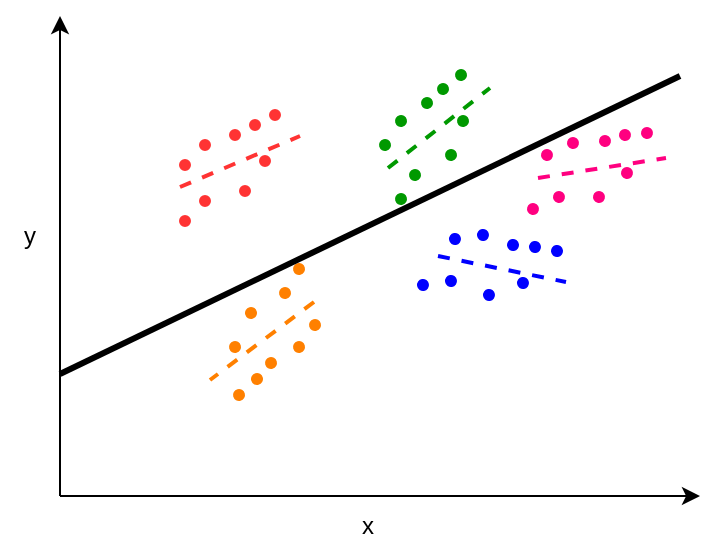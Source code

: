 <mxfile version="21.2.9" type="device">
  <diagram name="Page-1" id="4tvV6hodPbvqZomzXliY">
    <mxGraphModel dx="641" dy="459" grid="1" gridSize="10" guides="1" tooltips="1" connect="1" arrows="1" fold="1" page="1" pageScale="1" pageWidth="2339" pageHeight="3300" math="0" shadow="0">
      <root>
        <mxCell id="0" />
        <mxCell id="1" parent="0" />
        <mxCell id="EEboGnjEhk4aHvEq6eqS-203" value="" style="endArrow=classic;html=1;rounded=0;" edge="1" parent="1">
          <mxGeometry width="50" height="50" relative="1" as="geometry">
            <mxPoint x="920" y="400" as="sourcePoint" />
            <mxPoint x="920" y="160" as="targetPoint" />
          </mxGeometry>
        </mxCell>
        <mxCell id="EEboGnjEhk4aHvEq6eqS-204" value="" style="endArrow=classic;html=1;rounded=0;" edge="1" parent="1">
          <mxGeometry width="50" height="50" relative="1" as="geometry">
            <mxPoint x="920" y="400" as="sourcePoint" />
            <mxPoint x="1240" y="400" as="targetPoint" />
          </mxGeometry>
        </mxCell>
        <mxCell id="EEboGnjEhk4aHvEq6eqS-206" value="" style="endArrow=none;html=1;rounded=0;strokeWidth=2;dashed=1;strokeColor=#FF8000;" edge="1" parent="1">
          <mxGeometry width="50" height="50" relative="1" as="geometry">
            <mxPoint x="1047" y="303" as="sourcePoint" />
            <mxPoint x="995" y="342" as="targetPoint" />
          </mxGeometry>
        </mxCell>
        <mxCell id="EEboGnjEhk4aHvEq6eqS-207" value="" style="ellipse;whiteSpace=wrap;html=1;aspect=fixed;fillColor=#FF8000;direction=south;rotation=-195;strokeColor=#FF8000;" vertex="1" parent="1">
          <mxGeometry x="1037" y="284" width="5" height="5" as="geometry" />
        </mxCell>
        <mxCell id="EEboGnjEhk4aHvEq6eqS-208" value="" style="ellipse;whiteSpace=wrap;html=1;aspect=fixed;fillColor=#FF8000;rotation=-195;strokeColor=#FF8000;" vertex="1" parent="1">
          <mxGeometry x="1030" y="296" width="5" height="5" as="geometry" />
        </mxCell>
        <mxCell id="EEboGnjEhk4aHvEq6eqS-209" value="" style="ellipse;whiteSpace=wrap;html=1;aspect=fixed;fillColor=#FF8000;rotation=-195;strokeColor=#FF8000;" vertex="1" parent="1">
          <mxGeometry x="1013" y="306" width="5" height="5" as="geometry" />
        </mxCell>
        <mxCell id="EEboGnjEhk4aHvEq6eqS-210" value="" style="ellipse;whiteSpace=wrap;html=1;aspect=fixed;fillColor=#FF8000;rotation=-195;strokeColor=#FF8000;" vertex="1" parent="1">
          <mxGeometry x="1023" y="331" width="5" height="5" as="geometry" />
        </mxCell>
        <mxCell id="EEboGnjEhk4aHvEq6eqS-211" value="" style="ellipse;whiteSpace=wrap;html=1;aspect=fixed;fillColor=#FF8000;rotation=-195;strokeColor=#FF8000;" vertex="1" parent="1">
          <mxGeometry x="1016" y="339" width="5" height="5" as="geometry" />
        </mxCell>
        <mxCell id="EEboGnjEhk4aHvEq6eqS-212" value="" style="ellipse;whiteSpace=wrap;html=1;aspect=fixed;fillColor=#FF8000;rotation=-195;strokeColor=#FF8000;" vertex="1" parent="1">
          <mxGeometry x="1005" y="323" width="5" height="5" as="geometry" />
        </mxCell>
        <mxCell id="EEboGnjEhk4aHvEq6eqS-213" value="" style="ellipse;whiteSpace=wrap;html=1;aspect=fixed;fillColor=#FF8000;rotation=-195;strokeColor=#FF8000;" vertex="1" parent="1">
          <mxGeometry x="1007" y="347" width="5" height="5" as="geometry" />
        </mxCell>
        <mxCell id="EEboGnjEhk4aHvEq6eqS-214" value="" style="ellipse;whiteSpace=wrap;html=1;aspect=fixed;fillColor=#FF8000;direction=south;rotation=-195;strokeColor=#FF8000;" vertex="1" parent="1">
          <mxGeometry x="1045" y="312" width="5" height="5" as="geometry" />
        </mxCell>
        <mxCell id="EEboGnjEhk4aHvEq6eqS-215" value="" style="ellipse;whiteSpace=wrap;html=1;aspect=fixed;fillColor=#FF8000;rotation=-195;strokeColor=#FF8000;" vertex="1" parent="1">
          <mxGeometry x="1037" y="323" width="5" height="5" as="geometry" />
        </mxCell>
        <mxCell id="EEboGnjEhk4aHvEq6eqS-193" value="" style="endArrow=none;html=1;rounded=0;strokeWidth=2;dashed=1;strokeColor=#0000FF;" edge="1" parent="1">
          <mxGeometry width="50" height="50" relative="1" as="geometry">
            <mxPoint x="1109" y="280" as="sourcePoint" />
            <mxPoint x="1173" y="293" as="targetPoint" />
          </mxGeometry>
        </mxCell>
        <mxCell id="EEboGnjEhk4aHvEq6eqS-194" value="" style="ellipse;whiteSpace=wrap;html=1;aspect=fixed;fillColor=#0000FF;direction=south;rotation=35;strokeColor=#0000FF;" vertex="1" parent="1">
          <mxGeometry x="1099" y="292" width="5" height="5" as="geometry" />
        </mxCell>
        <mxCell id="EEboGnjEhk4aHvEq6eqS-195" value="" style="ellipse;whiteSpace=wrap;html=1;aspect=fixed;fillColor=#0000FF;rotation=35;strokeColor=#0000FF;" vertex="1" parent="1">
          <mxGeometry x="1113" y="290" width="5" height="5" as="geometry" />
        </mxCell>
        <mxCell id="EEboGnjEhk4aHvEq6eqS-196" value="" style="ellipse;whiteSpace=wrap;html=1;aspect=fixed;fillColor=#0000FF;rotation=35;strokeColor=#0000FF;" vertex="1" parent="1">
          <mxGeometry x="1132" y="297" width="5" height="5" as="geometry" />
        </mxCell>
        <mxCell id="EEboGnjEhk4aHvEq6eqS-197" value="" style="ellipse;whiteSpace=wrap;html=1;aspect=fixed;fillColor=#0000FF;rotation=35;strokeColor=#0000FF;" vertex="1" parent="1">
          <mxGeometry x="1144" y="272" width="5" height="5" as="geometry" />
        </mxCell>
        <mxCell id="EEboGnjEhk4aHvEq6eqS-198" value="" style="ellipse;whiteSpace=wrap;html=1;aspect=fixed;fillColor=#0000FF;rotation=35;strokeColor=#0000FF;" vertex="1" parent="1">
          <mxGeometry x="1155" y="273" width="5" height="5" as="geometry" />
        </mxCell>
        <mxCell id="EEboGnjEhk4aHvEq6eqS-199" value="" style="ellipse;whiteSpace=wrap;html=1;aspect=fixed;fillColor=#0000FF;rotation=35;strokeColor=#0000FF;" vertex="1" parent="1">
          <mxGeometry x="1149" y="291" width="5" height="5" as="geometry" />
        </mxCell>
        <mxCell id="EEboGnjEhk4aHvEq6eqS-200" value="" style="ellipse;whiteSpace=wrap;html=1;aspect=fixed;fillColor=#0000FF;rotation=35;strokeColor=#0000FF;" vertex="1" parent="1">
          <mxGeometry x="1166" y="275" width="5" height="5" as="geometry" />
        </mxCell>
        <mxCell id="EEboGnjEhk4aHvEq6eqS-201" value="" style="ellipse;whiteSpace=wrap;html=1;aspect=fixed;fillColor=#0000FF;direction=south;rotation=35;strokeColor=#0000FF;" vertex="1" parent="1">
          <mxGeometry x="1115" y="269" width="5" height="5" as="geometry" />
        </mxCell>
        <mxCell id="EEboGnjEhk4aHvEq6eqS-202" value="" style="ellipse;whiteSpace=wrap;html=1;aspect=fixed;fillColor=#0000FF;rotation=35;strokeColor=#0000FF;" vertex="1" parent="1">
          <mxGeometry x="1129" y="267" width="5" height="5" as="geometry" />
        </mxCell>
        <mxCell id="EEboGnjEhk4aHvEq6eqS-228" value="" style="endArrow=none;html=1;rounded=0;strokeWidth=2;dashed=1;strokeColor=#FF0080;" edge="1" parent="1">
          <mxGeometry width="50" height="50" relative="1" as="geometry">
            <mxPoint x="1159" y="241" as="sourcePoint" />
            <mxPoint x="1223" y="231" as="targetPoint" />
          </mxGeometry>
        </mxCell>
        <mxCell id="EEboGnjEhk4aHvEq6eqS-229" value="" style="ellipse;whiteSpace=wrap;html=1;aspect=fixed;fillColor=#FF0080;direction=south;rotation=15;strokeColor=#FF0080;" vertex="1" parent="1">
          <mxGeometry x="1154" y="254" width="5" height="5" as="geometry" />
        </mxCell>
        <mxCell id="EEboGnjEhk4aHvEq6eqS-230" value="" style="ellipse;whiteSpace=wrap;html=1;aspect=fixed;fillColor=#FF0080;rotation=15;strokeColor=#FF0080;" vertex="1" parent="1">
          <mxGeometry x="1167" y="248" width="5" height="5" as="geometry" />
        </mxCell>
        <mxCell id="EEboGnjEhk4aHvEq6eqS-231" value="" style="ellipse;whiteSpace=wrap;html=1;aspect=fixed;fillColor=#FF0080;rotation=15;strokeColor=#FF0080;" vertex="1" parent="1">
          <mxGeometry x="1187" y="248" width="5" height="5" as="geometry" />
        </mxCell>
        <mxCell id="EEboGnjEhk4aHvEq6eqS-232" value="" style="ellipse;whiteSpace=wrap;html=1;aspect=fixed;fillColor=#FF0080;rotation=15;strokeColor=#FF0080;" vertex="1" parent="1">
          <mxGeometry x="1190" y="220" width="5" height="5" as="geometry" />
        </mxCell>
        <mxCell id="EEboGnjEhk4aHvEq6eqS-233" value="" style="ellipse;whiteSpace=wrap;html=1;aspect=fixed;fillColor=#FF0080;rotation=15;strokeColor=#FF0080;" vertex="1" parent="1">
          <mxGeometry x="1200" y="217" width="5" height="5" as="geometry" />
        </mxCell>
        <mxCell id="EEboGnjEhk4aHvEq6eqS-234" value="" style="ellipse;whiteSpace=wrap;html=1;aspect=fixed;fillColor=#FF0080;rotation=15;strokeColor=#FF0080;" vertex="1" parent="1">
          <mxGeometry x="1201" y="236" width="5" height="5" as="geometry" />
        </mxCell>
        <mxCell id="EEboGnjEhk4aHvEq6eqS-235" value="" style="ellipse;whiteSpace=wrap;html=1;aspect=fixed;fillColor=#FF0080;rotation=15;strokeColor=#FF0080;" vertex="1" parent="1">
          <mxGeometry x="1211" y="216" width="5" height="5" as="geometry" />
        </mxCell>
        <mxCell id="EEboGnjEhk4aHvEq6eqS-236" value="" style="ellipse;whiteSpace=wrap;html=1;aspect=fixed;fillColor=#FF0080;direction=south;rotation=15;strokeColor=#FF0080;" vertex="1" parent="1">
          <mxGeometry x="1161" y="227" width="5" height="5" as="geometry" />
        </mxCell>
        <mxCell id="EEboGnjEhk4aHvEq6eqS-237" value="" style="ellipse;whiteSpace=wrap;html=1;aspect=fixed;fillColor=#FF0080;rotation=15;strokeColor=#FF0080;" vertex="1" parent="1">
          <mxGeometry x="1174" y="221" width="5" height="5" as="geometry" />
        </mxCell>
        <mxCell id="EEboGnjEhk4aHvEq6eqS-217" value="" style="endArrow=none;html=1;rounded=0;strokeWidth=2;dashed=1;strokeColor=#009900;" edge="1" parent="1">
          <mxGeometry width="50" height="50" relative="1" as="geometry">
            <mxPoint x="1084" y="236" as="sourcePoint" />
            <mxPoint x="1135" y="196" as="targetPoint" />
          </mxGeometry>
        </mxCell>
        <mxCell id="EEboGnjEhk4aHvEq6eqS-218" value="" style="ellipse;whiteSpace=wrap;html=1;aspect=fixed;fillColor=#009900;direction=south;rotation=-15;container=0;strokeColor=#009900;" vertex="1" parent="1">
          <mxGeometry x="1088" y="249" width="5" height="5" as="geometry" />
        </mxCell>
        <mxCell id="EEboGnjEhk4aHvEq6eqS-219" value="" style="ellipse;whiteSpace=wrap;html=1;aspect=fixed;fillColor=#009900;rotation=-15;container=0;strokeColor=#009900;" vertex="1" parent="1">
          <mxGeometry x="1095" y="237" width="5" height="5" as="geometry" />
        </mxCell>
        <mxCell id="EEboGnjEhk4aHvEq6eqS-220" value="" style="ellipse;whiteSpace=wrap;html=1;aspect=fixed;fillColor=#009900;rotation=-15;container=0;strokeColor=#009900;" vertex="1" parent="1">
          <mxGeometry x="1113" y="227" width="5" height="5" as="geometry" />
        </mxCell>
        <mxCell id="EEboGnjEhk4aHvEq6eqS-221" value="" style="ellipse;whiteSpace=wrap;html=1;aspect=fixed;fillColor=#009900;rotation=-15;container=0;strokeColor=#009900;" vertex="1" parent="1">
          <mxGeometry x="1101" y="201" width="5" height="5" as="geometry" />
        </mxCell>
        <mxCell id="EEboGnjEhk4aHvEq6eqS-222" value="" style="ellipse;whiteSpace=wrap;html=1;aspect=fixed;fillColor=#009900;rotation=-15;container=0;strokeColor=#009900;" vertex="1" parent="1">
          <mxGeometry x="1109" y="194" width="5" height="5" as="geometry" />
        </mxCell>
        <mxCell id="EEboGnjEhk4aHvEq6eqS-223" value="" style="ellipse;whiteSpace=wrap;html=1;aspect=fixed;fillColor=#009900;rotation=-15;container=0;strokeColor=#009900;" vertex="1" parent="1">
          <mxGeometry x="1119" y="210" width="5" height="5" as="geometry" />
        </mxCell>
        <mxCell id="EEboGnjEhk4aHvEq6eqS-224" value="" style="ellipse;whiteSpace=wrap;html=1;aspect=fixed;fillColor=#009900;rotation=-15;container=0;strokeColor=#009900;" vertex="1" parent="1">
          <mxGeometry x="1118" y="187" width="5" height="5" as="geometry" />
        </mxCell>
        <mxCell id="EEboGnjEhk4aHvEq6eqS-225" value="" style="ellipse;whiteSpace=wrap;html=1;aspect=fixed;fillColor=#009900;direction=south;rotation=-15;container=0;strokeColor=#009900;" vertex="1" parent="1">
          <mxGeometry x="1080" y="222" width="5" height="5" as="geometry" />
        </mxCell>
        <mxCell id="EEboGnjEhk4aHvEq6eqS-226" value="" style="ellipse;whiteSpace=wrap;html=1;aspect=fixed;fillColor=#009900;rotation=-15;container=0;strokeColor=#009900;" vertex="1" parent="1">
          <mxGeometry x="1088" y="210" width="5" height="5" as="geometry" />
        </mxCell>
        <mxCell id="EEboGnjEhk4aHvEq6eqS-160" value="" style="endArrow=none;html=1;rounded=0;strokeWidth=2;dashed=1;strokeColor=#FF3333;" edge="1" parent="1">
          <mxGeometry width="50" height="50" relative="1" as="geometry">
            <mxPoint x="980" y="245.5" as="sourcePoint" />
            <mxPoint x="1040" y="220" as="targetPoint" />
          </mxGeometry>
        </mxCell>
        <mxCell id="EEboGnjEhk4aHvEq6eqS-180" value="" style="ellipse;whiteSpace=wrap;html=1;aspect=fixed;fillColor=#FF3333;direction=south;container=0;strokeColor=#FF3333;" vertex="1" parent="1">
          <mxGeometry x="980" y="260" width="5" height="5" as="geometry" />
        </mxCell>
        <mxCell id="EEboGnjEhk4aHvEq6eqS-182" value="" style="ellipse;whiteSpace=wrap;html=1;aspect=fixed;fillColor=#FF3333;container=0;strokeColor=#FF3333;" vertex="1" parent="1">
          <mxGeometry x="990" y="250" width="5" height="5" as="geometry" />
        </mxCell>
        <mxCell id="EEboGnjEhk4aHvEq6eqS-183" value="" style="ellipse;whiteSpace=wrap;html=1;aspect=fixed;fillColor=#FF3333;container=0;strokeColor=#FF3333;" vertex="1" parent="1">
          <mxGeometry x="1010" y="245" width="5" height="5" as="geometry" />
        </mxCell>
        <mxCell id="EEboGnjEhk4aHvEq6eqS-184" value="" style="ellipse;whiteSpace=wrap;html=1;aspect=fixed;fillColor=#FF3333;container=0;strokeColor=#FF3333;" vertex="1" parent="1">
          <mxGeometry x="1005" y="217" width="5" height="5" as="geometry" />
        </mxCell>
        <mxCell id="EEboGnjEhk4aHvEq6eqS-185" value="" style="ellipse;whiteSpace=wrap;html=1;aspect=fixed;fillColor=#FF3333;container=0;strokeColor=#FF3333;" vertex="1" parent="1">
          <mxGeometry x="1015" y="212" width="5" height="5" as="geometry" />
        </mxCell>
        <mxCell id="EEboGnjEhk4aHvEq6eqS-187" value="" style="ellipse;whiteSpace=wrap;html=1;aspect=fixed;fillColor=#FF3333;container=0;strokeColor=#FF3333;" vertex="1" parent="1">
          <mxGeometry x="1020" y="230" width="5" height="5" as="geometry" />
        </mxCell>
        <mxCell id="EEboGnjEhk4aHvEq6eqS-188" value="" style="ellipse;whiteSpace=wrap;html=1;aspect=fixed;fillColor=#FF3333;container=0;strokeColor=#FF3333;" vertex="1" parent="1">
          <mxGeometry x="1025" y="207" width="5" height="5" as="geometry" />
        </mxCell>
        <mxCell id="EEboGnjEhk4aHvEq6eqS-189" value="" style="ellipse;whiteSpace=wrap;html=1;aspect=fixed;fillColor=#FF3333;direction=south;container=0;strokeColor=#FF3333;" vertex="1" parent="1">
          <mxGeometry x="980" y="232" width="5" height="5" as="geometry" />
        </mxCell>
        <mxCell id="EEboGnjEhk4aHvEq6eqS-190" value="" style="ellipse;whiteSpace=wrap;html=1;aspect=fixed;fillColor=#FF3333;container=0;strokeColor=#FF3333;" vertex="1" parent="1">
          <mxGeometry x="990" y="222" width="5" height="5" as="geometry" />
        </mxCell>
        <mxCell id="EEboGnjEhk4aHvEq6eqS-238" value="" style="endArrow=none;html=1;rounded=0;strokeWidth=3;" edge="1" parent="1">
          <mxGeometry width="50" height="50" relative="1" as="geometry">
            <mxPoint x="1230" y="190" as="sourcePoint" />
            <mxPoint x="920" y="339" as="targetPoint" />
          </mxGeometry>
        </mxCell>
        <mxCell id="EEboGnjEhk4aHvEq6eqS-243" value="x" style="text;html=1;strokeColor=none;fillColor=none;align=center;verticalAlign=middle;whiteSpace=wrap;rounded=0;" vertex="1" parent="1">
          <mxGeometry x="1044" y="400" width="60" height="30" as="geometry" />
        </mxCell>
        <mxCell id="EEboGnjEhk4aHvEq6eqS-244" value="y" style="text;html=1;strokeColor=none;fillColor=none;align=center;verticalAlign=middle;whiteSpace=wrap;rounded=0;" vertex="1" parent="1">
          <mxGeometry x="890" y="254.5" width="30" height="30" as="geometry" />
        </mxCell>
      </root>
    </mxGraphModel>
  </diagram>
</mxfile>
